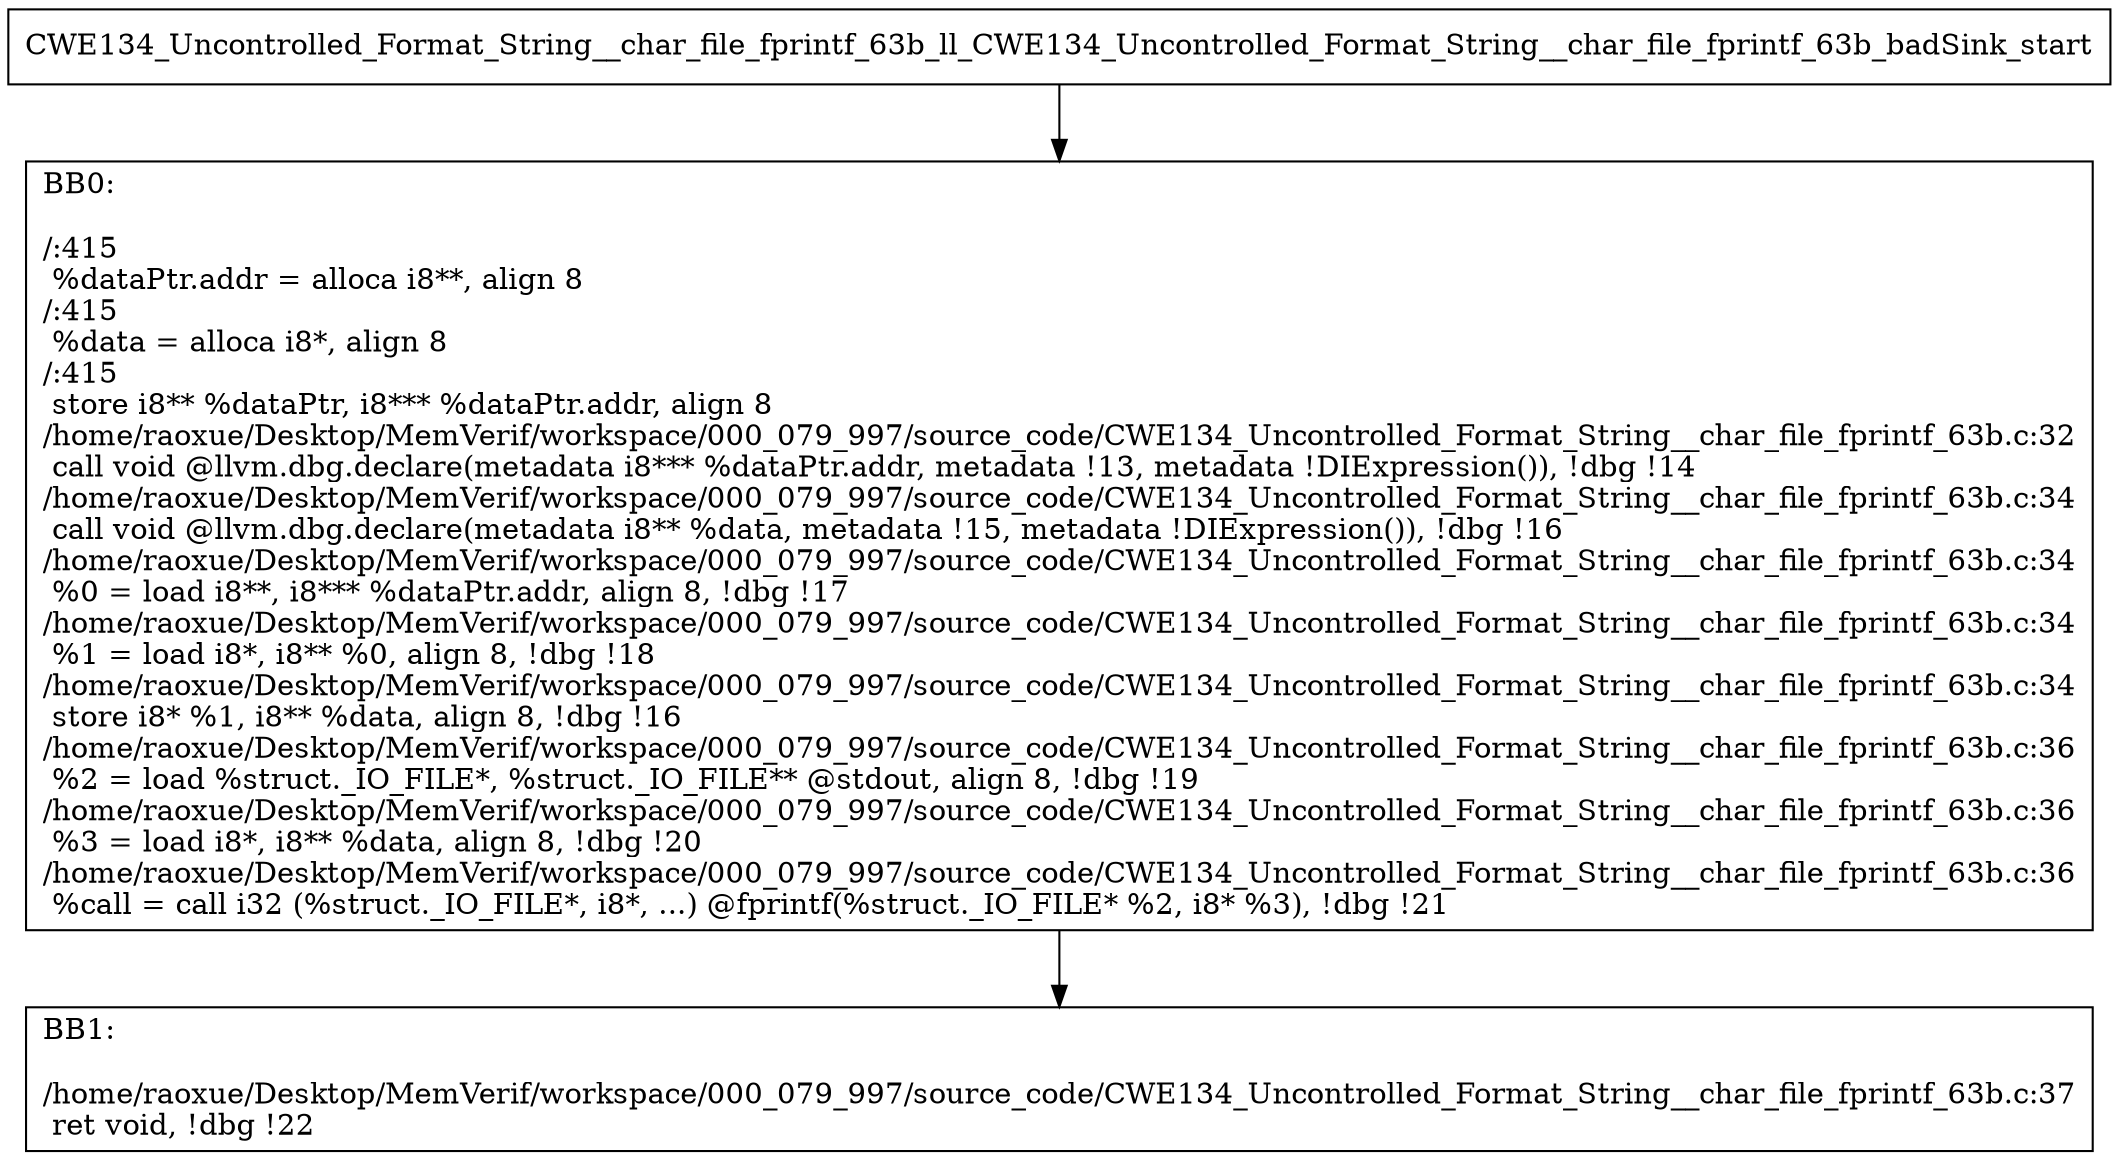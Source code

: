digraph "CFG for'CWE134_Uncontrolled_Format_String__char_file_fprintf_63b_ll_CWE134_Uncontrolled_Format_String__char_file_fprintf_63b_badSink' function" {
	BBCWE134_Uncontrolled_Format_String__char_file_fprintf_63b_ll_CWE134_Uncontrolled_Format_String__char_file_fprintf_63b_badSink_start[shape=record,label="{CWE134_Uncontrolled_Format_String__char_file_fprintf_63b_ll_CWE134_Uncontrolled_Format_String__char_file_fprintf_63b_badSink_start}"];
	BBCWE134_Uncontrolled_Format_String__char_file_fprintf_63b_ll_CWE134_Uncontrolled_Format_String__char_file_fprintf_63b_badSink_start-> CWE134_Uncontrolled_Format_String__char_file_fprintf_63b_ll_CWE134_Uncontrolled_Format_String__char_file_fprintf_63b_badSinkBB0;
	CWE134_Uncontrolled_Format_String__char_file_fprintf_63b_ll_CWE134_Uncontrolled_Format_String__char_file_fprintf_63b_badSinkBB0 [shape=record, label="{BB0:\l\l/:415\l
  %dataPtr.addr = alloca i8**, align 8\l
/:415\l
  %data = alloca i8*, align 8\l
/:415\l
  store i8** %dataPtr, i8*** %dataPtr.addr, align 8\l
/home/raoxue/Desktop/MemVerif/workspace/000_079_997/source_code/CWE134_Uncontrolled_Format_String__char_file_fprintf_63b.c:32\l
  call void @llvm.dbg.declare(metadata i8*** %dataPtr.addr, metadata !13, metadata !DIExpression()), !dbg !14\l
/home/raoxue/Desktop/MemVerif/workspace/000_079_997/source_code/CWE134_Uncontrolled_Format_String__char_file_fprintf_63b.c:34\l
  call void @llvm.dbg.declare(metadata i8** %data, metadata !15, metadata !DIExpression()), !dbg !16\l
/home/raoxue/Desktop/MemVerif/workspace/000_079_997/source_code/CWE134_Uncontrolled_Format_String__char_file_fprintf_63b.c:34\l
  %0 = load i8**, i8*** %dataPtr.addr, align 8, !dbg !17\l
/home/raoxue/Desktop/MemVerif/workspace/000_079_997/source_code/CWE134_Uncontrolled_Format_String__char_file_fprintf_63b.c:34\l
  %1 = load i8*, i8** %0, align 8, !dbg !18\l
/home/raoxue/Desktop/MemVerif/workspace/000_079_997/source_code/CWE134_Uncontrolled_Format_String__char_file_fprintf_63b.c:34\l
  store i8* %1, i8** %data, align 8, !dbg !16\l
/home/raoxue/Desktop/MemVerif/workspace/000_079_997/source_code/CWE134_Uncontrolled_Format_String__char_file_fprintf_63b.c:36\l
  %2 = load %struct._IO_FILE*, %struct._IO_FILE** @stdout, align 8, !dbg !19\l
/home/raoxue/Desktop/MemVerif/workspace/000_079_997/source_code/CWE134_Uncontrolled_Format_String__char_file_fprintf_63b.c:36\l
  %3 = load i8*, i8** %data, align 8, !dbg !20\l
/home/raoxue/Desktop/MemVerif/workspace/000_079_997/source_code/CWE134_Uncontrolled_Format_String__char_file_fprintf_63b.c:36\l
  %call = call i32 (%struct._IO_FILE*, i8*, ...) @fprintf(%struct._IO_FILE* %2, i8* %3), !dbg !21\l
}"];
	CWE134_Uncontrolled_Format_String__char_file_fprintf_63b_ll_CWE134_Uncontrolled_Format_String__char_file_fprintf_63b_badSinkBB0-> CWE134_Uncontrolled_Format_String__char_file_fprintf_63b_ll_CWE134_Uncontrolled_Format_String__char_file_fprintf_63b_badSinkBB1;
	CWE134_Uncontrolled_Format_String__char_file_fprintf_63b_ll_CWE134_Uncontrolled_Format_String__char_file_fprintf_63b_badSinkBB1 [shape=record, label="{BB1:\l\l/home/raoxue/Desktop/MemVerif/workspace/000_079_997/source_code/CWE134_Uncontrolled_Format_String__char_file_fprintf_63b.c:37\l
  ret void, !dbg !22\l
}"];
}
